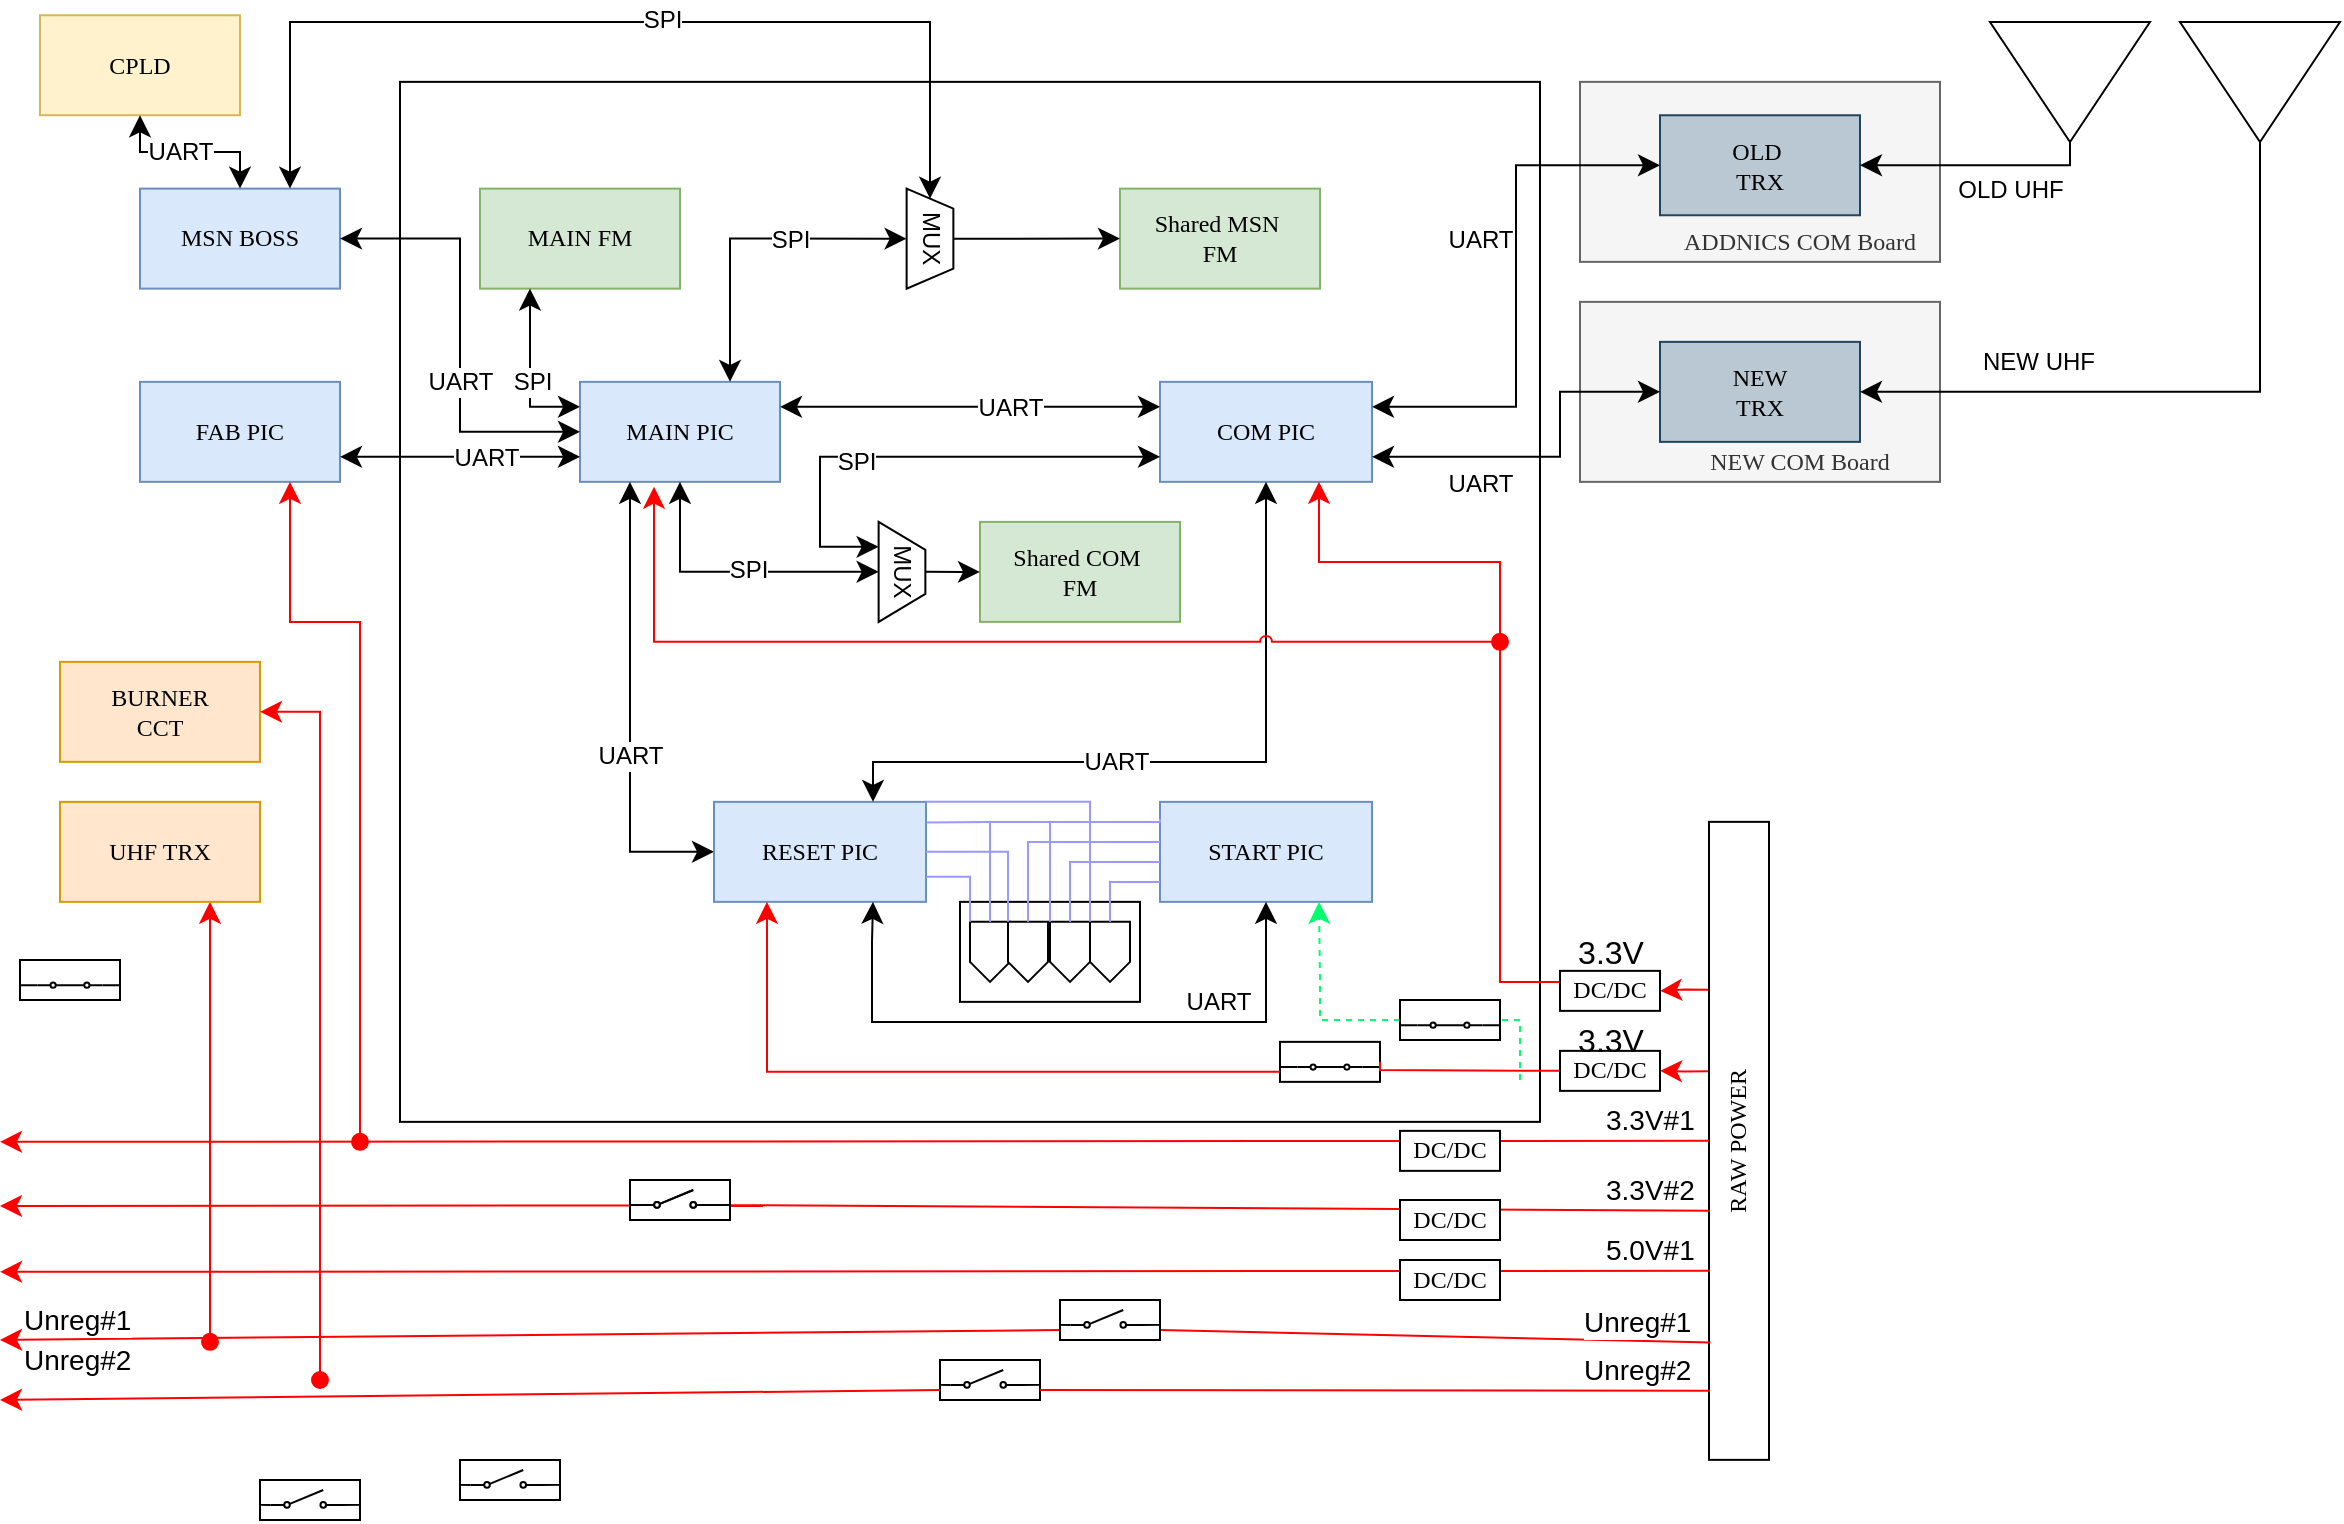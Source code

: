 <mxfile version="24.8.6">
  <diagram name="obc-block-diagram" id="099fd60b-425b-db50-ffb0-6b813814b670">
    <mxGraphModel dx="82" dy="107" grid="1" gridSize="10" guides="1" tooltips="1" connect="1" arrows="1" fold="1" page="1" pageScale="1" pageWidth="1100" pageHeight="850" background="none" math="0" shadow="0">
      <root>
        <mxCell id="0" />
        <mxCell id="1" parent="0" />
        <mxCell id="1dd3ca9b2b35b949-1" value="" style="whiteSpace=wrap;html=1;rounded=0;shadow=0;comic=0;labelBackgroundColor=none;strokeWidth=1;fontFamily=Verdana;fontSize=12;align=center;" parent="1" vertex="1">
          <mxGeometry x="250" y="100.93" width="570" height="520" as="geometry" />
        </mxCell>
        <mxCell id="10ed09ecd0ef054a-3" value="MAIN FM" style="shape=rect;dashed=0;shadow=0;html=1;whiteSpace=wrap;rotation=0;rounded=0;comic=0;labelBackgroundColor=none;strokeWidth=1;fontFamily=Verdana;fontSize=12;align=center;fillColor=#d5e8d4;strokeColor=#82b366;" parent="1" vertex="1">
          <mxGeometry x="290" y="154.31" width="100" height="50" as="geometry" />
        </mxCell>
        <mxCell id="10ed09ecd0ef054a-33" value="MAIN PIC" style="shape=rect;dashed=0;shadow=0;html=1;whiteSpace=wrap;rounded=0;comic=0;labelBackgroundColor=none;strokeWidth=1;fontFamily=Verdana;fontSize=12;align=center;fillColor=#dae8fc;strokeColor=#6c8ebf;" parent="1" vertex="1">
          <mxGeometry x="340" y="250.93" width="100" height="50" as="geometry" />
        </mxCell>
        <mxCell id="10ed09ecd0ef054a-34" value="COM PIC" style="shape=rect;dashed=0;shadow=0;html=1;whiteSpace=wrap;rounded=0;comic=0;labelBackgroundColor=none;strokeWidth=1;fontFamily=Verdana;fontSize=12;align=center;fillColor=#dae8fc;strokeColor=#6c8ebf;" parent="1" vertex="1">
          <mxGeometry x="630" y="250.93" width="106" height="50" as="geometry" />
        </mxCell>
        <mxCell id="k0fRo-i5VPMHgVZJWNBX-4" value="MUX" style="shape=trapezoid;perimeter=trapezoidPerimeter;whiteSpace=wrap;html=1;fixedSize=1;rotation=90;size=14;" vertex="1" parent="1">
          <mxGeometry x="476" y="334.25" width="50" height="23.37" as="geometry" />
        </mxCell>
        <mxCell id="k0fRo-i5VPMHgVZJWNBX-5" value="" style="triangle;whiteSpace=wrap;html=1;rotation=90;" vertex="1" parent="1">
          <mxGeometry x="1055" y="61" width="60" height="80" as="geometry" />
        </mxCell>
        <mxCell id="k0fRo-i5VPMHgVZJWNBX-7" value="" style="triangle;whiteSpace=wrap;html=1;rotation=90;" vertex="1" parent="1">
          <mxGeometry x="1150" y="61" width="60" height="80" as="geometry" />
        </mxCell>
        <mxCell id="k0fRo-i5VPMHgVZJWNBX-25" value="Shared MSN&amp;nbsp;&lt;div&gt;FM&lt;/div&gt;" style="shape=rect;dashed=0;shadow=0;html=1;whiteSpace=wrap;rotation=0;rounded=0;comic=0;labelBackgroundColor=none;strokeWidth=1;fontFamily=Verdana;fontSize=12;align=center;fillColor=#d5e8d4;strokeColor=#82b366;" vertex="1" parent="1">
          <mxGeometry x="610" y="154.31" width="100" height="50" as="geometry" />
        </mxCell>
        <mxCell id="k0fRo-i5VPMHgVZJWNBX-26" value="Shared COM&amp;nbsp;&lt;div&gt;FM&lt;/div&gt;" style="shape=rect;dashed=0;shadow=0;html=1;whiteSpace=wrap;rotation=0;rounded=0;comic=0;labelBackgroundColor=none;strokeWidth=1;fontFamily=Verdana;fontSize=12;align=center;fillColor=#d5e8d4;strokeColor=#82b366;" vertex="1" parent="1">
          <mxGeometry x="540" y="320.94" width="100" height="50" as="geometry" />
        </mxCell>
        <mxCell id="k0fRo-i5VPMHgVZJWNBX-27" value="MUX" style="shape=trapezoid;perimeter=trapezoidPerimeter;whiteSpace=wrap;html=1;fixedSize=1;rotation=90;size=10;" vertex="1" parent="1">
          <mxGeometry x="490" y="167.63" width="50" height="23.37" as="geometry" />
        </mxCell>
        <mxCell id="k0fRo-i5VPMHgVZJWNBX-28" value="FAB PIC" style="shape=rect;dashed=0;shadow=0;html=1;whiteSpace=wrap;rotation=0;rounded=0;comic=0;labelBackgroundColor=none;strokeWidth=1;fontFamily=Verdana;fontSize=12;align=center;fillColor=#dae8fc;strokeColor=#6c8ebf;" vertex="1" parent="1">
          <mxGeometry x="120" y="250.93" width="100" height="50" as="geometry" />
        </mxCell>
        <mxCell id="k0fRo-i5VPMHgVZJWNBX-29" value="" style="endArrow=classic;html=1;rounded=0;fontSize=12;startSize=8;endSize=8;curved=1;exitX=1;exitY=0.25;exitDx=0;exitDy=0;entryX=0;entryY=0.25;entryDx=0;entryDy=0;startArrow=classic;startFill=1;" edge="1" parent="1" source="10ed09ecd0ef054a-33" target="10ed09ecd0ef054a-34">
          <mxGeometry width="50" height="50" relative="1" as="geometry">
            <mxPoint x="430" y="400.93" as="sourcePoint" />
            <mxPoint x="480" y="350.93" as="targetPoint" />
          </mxGeometry>
        </mxCell>
        <mxCell id="k0fRo-i5VPMHgVZJWNBX-38" value="UART" style="edgeLabel;html=1;align=center;verticalAlign=middle;resizable=0;points=[];fontSize=12;" vertex="1" connectable="0" parent="k0fRo-i5VPMHgVZJWNBX-29">
          <mxGeometry x="0.209" relative="1" as="geometry">
            <mxPoint as="offset" />
          </mxGeometry>
        </mxCell>
        <mxCell id="k0fRo-i5VPMHgVZJWNBX-30" value="" style="endArrow=classic;html=1;rounded=0;fontSize=12;startSize=8;endSize=8;exitX=0.5;exitY=1;exitDx=0;exitDy=0;entryX=0.75;entryY=0;entryDx=0;entryDy=0;edgeStyle=orthogonalEdgeStyle;startArrow=classic;startFill=1;" edge="1" parent="1" source="k0fRo-i5VPMHgVZJWNBX-27" target="10ed09ecd0ef054a-33">
          <mxGeometry width="50" height="50" relative="1" as="geometry">
            <mxPoint x="440" y="300.65" as="sourcePoint" />
            <mxPoint x="550" y="300.65" as="targetPoint" />
          </mxGeometry>
        </mxCell>
        <mxCell id="k0fRo-i5VPMHgVZJWNBX-39" value="SPI" style="edgeLabel;html=1;align=center;verticalAlign=middle;resizable=0;points=[];fontSize=12;" vertex="1" connectable="0" parent="k0fRo-i5VPMHgVZJWNBX-30">
          <mxGeometry x="-0.26" relative="1" as="geometry">
            <mxPoint as="offset" />
          </mxGeometry>
        </mxCell>
        <mxCell id="k0fRo-i5VPMHgVZJWNBX-31" value="" style="endArrow=classic;html=1;rounded=0;fontSize=12;startSize=8;endSize=8;curved=1;exitX=0.5;exitY=0;exitDx=0;exitDy=0;entryX=0;entryY=0.5;entryDx=0;entryDy=0;" edge="1" parent="1" source="k0fRo-i5VPMHgVZJWNBX-27" target="k0fRo-i5VPMHgVZJWNBX-25">
          <mxGeometry width="50" height="50" relative="1" as="geometry">
            <mxPoint x="526" y="220.93" as="sourcePoint" />
            <mxPoint x="636" y="220.93" as="targetPoint" />
          </mxGeometry>
        </mxCell>
        <mxCell id="k0fRo-i5VPMHgVZJWNBX-32" value="" style="endArrow=classic;html=1;rounded=0;fontSize=12;startSize=8;endSize=8;exitX=0.5;exitY=1;exitDx=0;exitDy=0;entryX=0.5;entryY=1;entryDx=0;entryDy=0;startArrow=classic;startFill=1;edgeStyle=orthogonalEdgeStyle;" edge="1" parent="1" source="10ed09ecd0ef054a-33" target="k0fRo-i5VPMHgVZJWNBX-4">
          <mxGeometry width="50" height="50" relative="1" as="geometry">
            <mxPoint x="470" y="293.93" as="sourcePoint" />
            <mxPoint x="580" y="293.93" as="targetPoint" />
          </mxGeometry>
        </mxCell>
        <mxCell id="k0fRo-i5VPMHgVZJWNBX-40" value="SPI" style="edgeLabel;html=1;align=center;verticalAlign=middle;resizable=0;points=[];fontSize=12;" vertex="1" connectable="0" parent="k0fRo-i5VPMHgVZJWNBX-32">
          <mxGeometry x="0.097" y="1" relative="1" as="geometry">
            <mxPoint as="offset" />
          </mxGeometry>
        </mxCell>
        <mxCell id="k0fRo-i5VPMHgVZJWNBX-33" value="" style="endArrow=classic;html=1;rounded=0;fontSize=12;startSize=8;endSize=8;curved=1;exitX=0.5;exitY=0;exitDx=0;exitDy=0;entryX=0;entryY=0.5;entryDx=0;entryDy=0;" edge="1" parent="1" source="k0fRo-i5VPMHgVZJWNBX-4" target="k0fRo-i5VPMHgVZJWNBX-26">
          <mxGeometry width="50" height="50" relative="1" as="geometry">
            <mxPoint x="480" y="303.93" as="sourcePoint" />
            <mxPoint x="590" y="303.93" as="targetPoint" />
          </mxGeometry>
        </mxCell>
        <mxCell id="k0fRo-i5VPMHgVZJWNBX-34" value="" style="endArrow=classic;html=1;rounded=0;fontSize=12;startSize=8;endSize=8;exitX=0;exitY=0.75;exitDx=0;exitDy=0;entryX=0.25;entryY=1;entryDx=0;entryDy=0;edgeStyle=elbowEdgeStyle;startArrow=classic;startFill=1;" edge="1" parent="1" source="10ed09ecd0ef054a-34" target="k0fRo-i5VPMHgVZJWNBX-4">
          <mxGeometry width="50" height="50" relative="1" as="geometry">
            <mxPoint x="490" y="313.93" as="sourcePoint" />
            <mxPoint x="600" y="313.93" as="targetPoint" />
            <Array as="points">
              <mxPoint x="460" y="310.93" />
            </Array>
          </mxGeometry>
        </mxCell>
        <mxCell id="k0fRo-i5VPMHgVZJWNBX-41" value="SPI" style="edgeLabel;html=1;align=center;verticalAlign=middle;resizable=0;points=[];fontSize=12;" vertex="1" connectable="0" parent="k0fRo-i5VPMHgVZJWNBX-34">
          <mxGeometry x="0.246" y="2" relative="1" as="geometry">
            <mxPoint as="offset" />
          </mxGeometry>
        </mxCell>
        <mxCell id="k0fRo-i5VPMHgVZJWNBX-44" value="" style="endArrow=classic;html=1;rounded=0;fontSize=12;startSize=8;endSize=8;exitX=0.25;exitY=1;exitDx=0;exitDy=0;entryX=0;entryY=0.25;entryDx=0;entryDy=0;startArrow=classic;startFill=1;edgeStyle=orthogonalEdgeStyle;" edge="1" parent="1" source="10ed09ecd0ef054a-3" target="10ed09ecd0ef054a-33">
          <mxGeometry width="50" height="50" relative="1" as="geometry">
            <mxPoint x="400" y="310.93" as="sourcePoint" />
            <mxPoint x="499" y="355.93" as="targetPoint" />
          </mxGeometry>
        </mxCell>
        <mxCell id="k0fRo-i5VPMHgVZJWNBX-45" value="SPI" style="edgeLabel;html=1;align=center;verticalAlign=middle;resizable=0;points=[];fontSize=12;" vertex="1" connectable="0" parent="k0fRo-i5VPMHgVZJWNBX-44">
          <mxGeometry x="0.097" y="1" relative="1" as="geometry">
            <mxPoint as="offset" />
          </mxGeometry>
        </mxCell>
        <mxCell id="k0fRo-i5VPMHgVZJWNBX-47" value="BURNER&lt;div&gt;CCT&lt;/div&gt;" style="shape=rect;dashed=0;shadow=0;html=1;whiteSpace=wrap;rotation=0;rounded=0;comic=0;labelBackgroundColor=none;strokeWidth=1;fontFamily=Verdana;fontSize=12;align=center;fillColor=#ffe6cc;strokeColor=#d79b00;" vertex="1" parent="1">
          <mxGeometry x="80" y="390.93" width="100" height="50" as="geometry" />
        </mxCell>
        <mxCell id="k0fRo-i5VPMHgVZJWNBX-54" value="&lt;blockquote style=&quot;margin: 0 0 0 40px; border: none; padding: 0px;&quot;&gt;&lt;p style=&quot;line-height: 120%; margin-bottom: 0px; margin-left: 0px; margin-top: 70px;&quot;&gt;ADDNICS COM Board&lt;/p&gt;&lt;/blockquote&gt;" style="shape=rect;dashed=0;shadow=0;html=1;whiteSpace=wrap;rounded=0;comic=0;labelBackgroundColor=none;strokeWidth=1;fontFamily=Verdana;fontSize=12;align=center;fillColor=#f5f5f5;fontColor=#333333;strokeColor=#666666;" vertex="1" parent="1">
          <mxGeometry x="840" y="100.93" width="180" height="90" as="geometry" />
        </mxCell>
        <mxCell id="k0fRo-i5VPMHgVZJWNBX-55" value="OLD&amp;nbsp;&lt;div&gt;TRX&lt;/div&gt;" style="shape=rect;dashed=0;shadow=0;html=1;whiteSpace=wrap;rotation=0;rounded=0;comic=0;labelBackgroundColor=none;strokeWidth=1;fontFamily=Verdana;fontSize=12;align=center;fillColor=#bac8d3;strokeColor=#23445d;" vertex="1" parent="1">
          <mxGeometry x="880" y="117.63" width="100" height="50" as="geometry" />
        </mxCell>
        <mxCell id="k0fRo-i5VPMHgVZJWNBX-57" value="&lt;blockquote style=&quot;margin: 0 0 0 40px; border: none; padding: 0px;&quot;&gt;&lt;p style=&quot;line-height: 120%; margin-bottom: 0px; margin-left: 0px; margin-top: 70px;&quot;&gt;NEW COM Board&lt;/p&gt;&lt;/blockquote&gt;" style="shape=rect;dashed=0;shadow=0;html=1;whiteSpace=wrap;rounded=0;comic=0;labelBackgroundColor=none;strokeWidth=1;fontFamily=Verdana;fontSize=12;align=center;fillColor=#f5f5f5;strokeColor=#666666;fontColor=#333333;" vertex="1" parent="1">
          <mxGeometry x="840" y="210.93" width="180" height="90" as="geometry" />
        </mxCell>
        <mxCell id="k0fRo-i5VPMHgVZJWNBX-56" value="NEW&lt;div&gt;TRX&lt;/div&gt;" style="shape=rect;dashed=0;shadow=0;html=1;whiteSpace=wrap;rotation=0;rounded=0;comic=0;labelBackgroundColor=none;strokeWidth=1;fontFamily=Verdana;fontSize=12;align=center;fillColor=#bac8d3;strokeColor=#23445d;" vertex="1" parent="1">
          <mxGeometry x="880" y="230.93" width="100" height="50" as="geometry" />
        </mxCell>
        <mxCell id="k0fRo-i5VPMHgVZJWNBX-49" value="" style="endArrow=none;html=1;rounded=0;fontSize=12;startSize=8;endSize=8;entryX=1;entryY=0.5;entryDx=0;entryDy=0;startArrow=classic;startFill=1;edgeStyle=orthogonalEdgeStyle;exitX=1;exitY=0.5;exitDx=0;exitDy=0;endFill=0;" edge="1" parent="1" source="k0fRo-i5VPMHgVZJWNBX-55" target="k0fRo-i5VPMHgVZJWNBX-5">
          <mxGeometry width="50" height="50" relative="1" as="geometry">
            <mxPoint x="450" y="273.93" as="sourcePoint" />
            <mxPoint x="640" y="273.93" as="targetPoint" />
          </mxGeometry>
        </mxCell>
        <mxCell id="k0fRo-i5VPMHgVZJWNBX-52" value="OLD UHF" style="edgeLabel;html=1;align=center;verticalAlign=middle;resizable=0;points=[];fontSize=12;" vertex="1" connectable="0" parent="k0fRo-i5VPMHgVZJWNBX-49">
          <mxGeometry x="0.103" relative="1" as="geometry">
            <mxPoint x="10" y="12" as="offset" />
          </mxGeometry>
        </mxCell>
        <mxCell id="k0fRo-i5VPMHgVZJWNBX-51" value="" style="endArrow=none;html=1;rounded=0;fontSize=12;startSize=8;endSize=8;entryX=1;entryY=0.5;entryDx=0;entryDy=0;startArrow=classic;startFill=1;edgeStyle=orthogonalEdgeStyle;exitX=1;exitY=0.5;exitDx=0;exitDy=0;endFill=0;" edge="1" parent="1" source="k0fRo-i5VPMHgVZJWNBX-56" target="k0fRo-i5VPMHgVZJWNBX-7">
          <mxGeometry width="50" height="50" relative="1" as="geometry">
            <mxPoint x="746" y="273.93" as="sourcePoint" />
            <mxPoint x="940" y="197.93" as="targetPoint" />
            <Array as="points">
              <mxPoint x="1180" y="255.93" />
            </Array>
          </mxGeometry>
        </mxCell>
        <mxCell id="k0fRo-i5VPMHgVZJWNBX-53" value="NEW UHF" style="edgeLabel;html=1;align=center;verticalAlign=middle;resizable=0;points=[];fontSize=12;" vertex="1" connectable="0" parent="k0fRo-i5VPMHgVZJWNBX-51">
          <mxGeometry x="0.22" y="-2" relative="1" as="geometry">
            <mxPoint x="-109" y="-17" as="offset" />
          </mxGeometry>
        </mxCell>
        <mxCell id="k0fRo-i5VPMHgVZJWNBX-58" value="" style="endArrow=classic;html=1;rounded=0;fontSize=12;startSize=8;endSize=8;exitX=1;exitY=0.25;exitDx=0;exitDy=0;startArrow=classic;startFill=1;entryX=0;entryY=0.5;entryDx=0;entryDy=0;edgeStyle=orthogonalEdgeStyle;" edge="1" parent="1" source="10ed09ecd0ef054a-34" target="k0fRo-i5VPMHgVZJWNBX-55">
          <mxGeometry width="50" height="50" relative="1" as="geometry">
            <mxPoint x="672" y="310.93" as="sourcePoint" />
            <mxPoint x="672" y="469.93" as="targetPoint" />
          </mxGeometry>
        </mxCell>
        <mxCell id="k0fRo-i5VPMHgVZJWNBX-59" value="UART" style="edgeLabel;html=1;align=center;verticalAlign=middle;resizable=0;points=[];fontSize=12;" vertex="1" connectable="0" parent="k0fRo-i5VPMHgVZJWNBX-58">
          <mxGeometry x="0.209" relative="1" as="geometry">
            <mxPoint x="-18" y="4" as="offset" />
          </mxGeometry>
        </mxCell>
        <mxCell id="k0fRo-i5VPMHgVZJWNBX-60" value="" style="endArrow=classic;html=1;rounded=0;fontSize=12;startSize=8;endSize=8;exitX=1;exitY=0.75;exitDx=0;exitDy=0;startArrow=classic;startFill=1;entryX=0;entryY=0.5;entryDx=0;entryDy=0;edgeStyle=orthogonalEdgeStyle;" edge="1" parent="1" source="10ed09ecd0ef054a-34" target="k0fRo-i5VPMHgVZJWNBX-56">
          <mxGeometry width="50" height="50" relative="1" as="geometry">
            <mxPoint x="746" y="273.93" as="sourcePoint" />
            <mxPoint x="890" y="152.93" as="targetPoint" />
            <Array as="points">
              <mxPoint x="830" y="288.93" />
              <mxPoint x="830" y="255.93" />
            </Array>
          </mxGeometry>
        </mxCell>
        <mxCell id="k0fRo-i5VPMHgVZJWNBX-61" value="UART" style="edgeLabel;html=1;align=center;verticalAlign=middle;resizable=0;points=[];fontSize=12;" vertex="1" connectable="0" parent="k0fRo-i5VPMHgVZJWNBX-60">
          <mxGeometry x="0.209" relative="1" as="geometry">
            <mxPoint x="-40" y="26" as="offset" />
          </mxGeometry>
        </mxCell>
        <mxCell id="k0fRo-i5VPMHgVZJWNBX-82" value="" style="endArrow=classic;html=1;rounded=0;fontSize=12;startSize=8;endSize=8;entryX=0;entryY=0.5;entryDx=0;entryDy=0;startArrow=classic;startFill=1;exitX=0.25;exitY=1;exitDx=0;exitDy=0;edgeStyle=orthogonalEdgeStyle;" edge="1" parent="1" source="10ed09ecd0ef054a-33" target="10ed09ecd0ef054a-31">
          <mxGeometry width="50" height="50" relative="1" as="geometry">
            <mxPoint x="470" y="300.933" as="sourcePoint" />
            <mxPoint x="290" y="451.79" as="targetPoint" />
          </mxGeometry>
        </mxCell>
        <mxCell id="k0fRo-i5VPMHgVZJWNBX-83" value="UART" style="edgeLabel;html=1;align=center;verticalAlign=middle;resizable=0;points=[];fontSize=12;" vertex="1" connectable="0" parent="k0fRo-i5VPMHgVZJWNBX-82">
          <mxGeometry x="0.209" relative="1" as="geometry">
            <mxPoint as="offset" />
          </mxGeometry>
        </mxCell>
        <mxCell id="k0fRo-i5VPMHgVZJWNBX-85" value="" style="group" vertex="1" connectable="0" parent="1">
          <mxGeometry x="407" y="460.93" width="333" height="140" as="geometry" />
        </mxCell>
        <mxCell id="10ed09ecd0ef054a-31" value="RESET PIC" style="shape=rect;dashed=0;shadow=0;html=1;whiteSpace=wrap;rounded=0;comic=0;labelBackgroundColor=none;strokeWidth=1;fontFamily=Verdana;fontSize=12;align=center;fillColor=#dae8fc;strokeColor=#6c8ebf;" parent="k0fRo-i5VPMHgVZJWNBX-85" vertex="1">
          <mxGeometry width="106" height="50" as="geometry" />
        </mxCell>
        <mxCell id="10ed09ecd0ef054a-57" value="START PIC" style="shape=rect;dashed=0;shadow=0;html=1;whiteSpace=wrap;rounded=0;comic=0;labelBackgroundColor=none;strokeWidth=1;fontFamily=Verdana;fontSize=12;align=center;fillColor=#dae8fc;strokeColor=#6c8ebf;" parent="k0fRo-i5VPMHgVZJWNBX-85" vertex="1">
          <mxGeometry x="223" width="106" height="50" as="geometry" />
        </mxCell>
        <mxCell id="k0fRo-i5VPMHgVZJWNBX-42" value="" style="endArrow=classic;html=1;rounded=0;fontSize=12;startSize=8;endSize=8;exitX=0.5;exitY=1;exitDx=0;exitDy=0;startArrow=classic;startFill=1;entryX=0.75;entryY=1;entryDx=0;entryDy=0;edgeStyle=orthogonalEdgeStyle;" edge="1" parent="k0fRo-i5VPMHgVZJWNBX-85" source="10ed09ecd0ef054a-57" target="10ed09ecd0ef054a-31">
          <mxGeometry width="50" height="50" relative="1" as="geometry">
            <mxPoint x="113" y="-187" as="sourcePoint" />
            <mxPoint x="303" y="-187" as="targetPoint" />
            <Array as="points">
              <mxPoint x="276" y="110" />
              <mxPoint x="79" y="110" />
              <mxPoint x="79" y="70" />
            </Array>
          </mxGeometry>
        </mxCell>
        <mxCell id="k0fRo-i5VPMHgVZJWNBX-43" value="UART" style="edgeLabel;html=1;align=center;verticalAlign=middle;resizable=0;points=[];fontSize=12;" vertex="1" connectable="0" parent="k0fRo-i5VPMHgVZJWNBX-42">
          <mxGeometry x="0.209" relative="1" as="geometry">
            <mxPoint x="108" y="-10" as="offset" />
          </mxGeometry>
        </mxCell>
        <mxCell id="k0fRo-i5VPMHgVZJWNBX-73" value="" style="group" vertex="1" connectable="0" parent="k0fRo-i5VPMHgVZJWNBX-85">
          <mxGeometry x="123" y="50" width="90" height="50" as="geometry" />
        </mxCell>
        <mxCell id="k0fRo-i5VPMHgVZJWNBX-62" value="" style="shape=rect;dashed=0;shadow=0;html=1;whiteSpace=wrap;rounded=0;comic=0;labelBackgroundColor=none;strokeWidth=1;fontFamily=Verdana;fontSize=12;align=center;" vertex="1" parent="k0fRo-i5VPMHgVZJWNBX-73">
          <mxGeometry width="90" height="50" as="geometry" />
        </mxCell>
        <mxCell id="k0fRo-i5VPMHgVZJWNBX-72" value="" style="group" vertex="1" connectable="0" parent="k0fRo-i5VPMHgVZJWNBX-73">
          <mxGeometry x="5" y="10" width="80" height="30" as="geometry" />
        </mxCell>
        <mxCell id="k0fRo-i5VPMHgVZJWNBX-67" value="" style="html=1;shadow=0;dashed=0;align=center;verticalAlign=middle;shape=mxgraph.arrows2.arrow;dy=0;dx=10;notch=0;rotation=90;" vertex="1" parent="k0fRo-i5VPMHgVZJWNBX-72">
          <mxGeometry x="-5" y="5" width="30" height="20" as="geometry" />
        </mxCell>
        <mxCell id="k0fRo-i5VPMHgVZJWNBX-68" value="" style="html=1;shadow=0;dashed=0;align=center;verticalAlign=middle;shape=mxgraph.arrows2.arrow;dy=0;dx=10;notch=0;rotation=90;" vertex="1" parent="k0fRo-i5VPMHgVZJWNBX-72">
          <mxGeometry x="14" y="5" width="30" height="20" as="geometry" />
        </mxCell>
        <mxCell id="k0fRo-i5VPMHgVZJWNBX-69" value="" style="html=1;shadow=0;dashed=0;align=center;verticalAlign=middle;shape=mxgraph.arrows2.arrow;dy=0;dx=10;notch=0;rotation=90;" vertex="1" parent="k0fRo-i5VPMHgVZJWNBX-72">
          <mxGeometry x="35" y="5" width="30" height="20" as="geometry" />
        </mxCell>
        <mxCell id="k0fRo-i5VPMHgVZJWNBX-70" value="" style="html=1;shadow=0;dashed=0;align=center;verticalAlign=middle;shape=mxgraph.arrows2.arrow;dy=0;dx=10;notch=0;rotation=90;" vertex="1" parent="k0fRo-i5VPMHgVZJWNBX-72">
          <mxGeometry x="55" y="5" width="30" height="20" as="geometry" />
        </mxCell>
        <mxCell id="k0fRo-i5VPMHgVZJWNBX-71" value="" style="endArrow=none;html=1;rounded=0;fontSize=12;startSize=8;endSize=8;strokeColor=#9999FF;edgeStyle=orthogonalEdgeStyle;entryX=1.005;entryY=0.206;entryDx=0;entryDy=0;entryPerimeter=0;exitX=0;exitY=0;exitDx=0;exitDy=20;exitPerimeter=0;" edge="1" parent="k0fRo-i5VPMHgVZJWNBX-85" source="k0fRo-i5VPMHgVZJWNBX-69" target="10ed09ecd0ef054a-31">
          <mxGeometry width="50" height="50" relative="1" as="geometry">
            <mxPoint x="173" y="60" as="sourcePoint" />
            <mxPoint x="163" y="-50" as="targetPoint" />
            <Array as="points">
              <mxPoint x="168" y="10" />
              <mxPoint x="138" y="10" />
            </Array>
          </mxGeometry>
        </mxCell>
        <mxCell id="k0fRo-i5VPMHgVZJWNBX-74" value="" style="endArrow=none;html=1;rounded=0;fontSize=12;startSize=8;endSize=8;strokeColor=#9999FF;exitX=0;exitY=0;exitDx=0;exitDy=20;exitPerimeter=0;edgeStyle=orthogonalEdgeStyle;entryX=1;entryY=0.5;entryDx=0;entryDy=0;" edge="1" parent="k0fRo-i5VPMHgVZJWNBX-85" source="k0fRo-i5VPMHgVZJWNBX-68" target="10ed09ecd0ef054a-31">
          <mxGeometry width="50" height="50" relative="1" as="geometry">
            <mxPoint x="148" y="70" as="sourcePoint" />
            <mxPoint x="117" y="20" as="targetPoint" />
            <Array as="points">
              <mxPoint x="147" y="25" />
            </Array>
          </mxGeometry>
        </mxCell>
        <mxCell id="k0fRo-i5VPMHgVZJWNBX-75" value="" style="endArrow=none;html=1;rounded=0;fontSize=12;startSize=8;endSize=8;strokeColor=#9999FF;exitX=0;exitY=0;exitDx=0;exitDy=20;exitPerimeter=0;edgeStyle=orthogonalEdgeStyle;entryX=1;entryY=0;entryDx=0;entryDy=0;" edge="1" parent="k0fRo-i5VPMHgVZJWNBX-85" source="k0fRo-i5VPMHgVZJWNBX-70" target="10ed09ecd0ef054a-31">
          <mxGeometry width="50" height="50" relative="1" as="geometry">
            <mxPoint x="154" y="50" as="sourcePoint" />
            <mxPoint x="123" as="targetPoint" />
            <Array as="points">
              <mxPoint x="188" />
            </Array>
          </mxGeometry>
        </mxCell>
        <mxCell id="k0fRo-i5VPMHgVZJWNBX-76" value="" style="endArrow=none;html=1;rounded=0;fontSize=12;startSize=8;endSize=8;strokeColor=#9999FF;exitX=0;exitY=0;exitDx=0;exitDy=20;exitPerimeter=0;edgeStyle=orthogonalEdgeStyle;entryX=1;entryY=0.75;entryDx=0;entryDy=0;" edge="1" parent="k0fRo-i5VPMHgVZJWNBX-85" source="k0fRo-i5VPMHgVZJWNBX-67" target="10ed09ecd0ef054a-31">
          <mxGeometry width="50" height="50" relative="1" as="geometry">
            <mxPoint x="158" y="80" as="sourcePoint" />
            <mxPoint x="127" y="30" as="targetPoint" />
            <Array as="points">
              <mxPoint x="128" y="38" />
            </Array>
          </mxGeometry>
        </mxCell>
        <mxCell id="k0fRo-i5VPMHgVZJWNBX-77" value="" style="endArrow=none;html=1;rounded=0;fontSize=12;startSize=8;endSize=8;strokeColor=#9999FF;exitX=0;exitY=0.5;exitDx=0;exitDy=0;exitPerimeter=0;edgeStyle=orthogonalEdgeStyle;entryX=0;entryY=0.17;entryDx=0;entryDy=0;entryPerimeter=0;" edge="1" parent="k0fRo-i5VPMHgVZJWNBX-85" source="k0fRo-i5VPMHgVZJWNBX-67" target="10ed09ecd0ef054a-57">
          <mxGeometry width="50" height="50" relative="1" as="geometry">
            <mxPoint x="193.5" y="10" as="sourcePoint" />
            <mxPoint x="162.5" y="-40" as="targetPoint" />
            <Array as="points">
              <mxPoint x="138" y="10" />
              <mxPoint x="223" y="10" />
            </Array>
          </mxGeometry>
        </mxCell>
        <mxCell id="k0fRo-i5VPMHgVZJWNBX-78" value="" style="endArrow=none;html=1;rounded=0;fontSize=12;startSize=8;endSize=8;strokeColor=#9999FF;exitX=0;exitY=0.5;exitDx=0;exitDy=0;exitPerimeter=0;edgeStyle=orthogonalEdgeStyle;entryX=0;entryY=0.405;entryDx=0;entryDy=0;entryPerimeter=0;" edge="1" parent="k0fRo-i5VPMHgVZJWNBX-85" source="k0fRo-i5VPMHgVZJWNBX-68" target="10ed09ecd0ef054a-57">
          <mxGeometry width="50" height="50" relative="1" as="geometry">
            <mxPoint x="203" as="sourcePoint" />
            <mxPoint x="223" y="10" as="targetPoint" />
            <Array as="points">
              <mxPoint x="157" y="20" />
              <mxPoint x="223" y="20" />
            </Array>
          </mxGeometry>
        </mxCell>
        <mxCell id="k0fRo-i5VPMHgVZJWNBX-79" value="" style="endArrow=none;html=1;rounded=0;fontSize=12;startSize=8;endSize=8;strokeColor=#9999FF;exitX=0;exitY=0.5;exitDx=0;exitDy=0;exitPerimeter=0;edgeStyle=orthogonalEdgeStyle;" edge="1" parent="k0fRo-i5VPMHgVZJWNBX-85" source="k0fRo-i5VPMHgVZJWNBX-70">
          <mxGeometry width="50" height="50" relative="1" as="geometry">
            <mxPoint x="220" y="-20" as="sourcePoint" />
            <mxPoint x="223" y="40" as="targetPoint" />
            <Array as="points">
              <mxPoint x="198" y="40" />
              <mxPoint x="223" y="40" />
            </Array>
          </mxGeometry>
        </mxCell>
        <mxCell id="k0fRo-i5VPMHgVZJWNBX-80" value="" style="endArrow=none;html=1;rounded=0;fontSize=12;startSize=8;endSize=8;strokeColor=#9999FF;exitX=0;exitY=0.5;exitDx=0;exitDy=0;exitPerimeter=0;edgeStyle=orthogonalEdgeStyle;" edge="1" parent="k0fRo-i5VPMHgVZJWNBX-85" source="k0fRo-i5VPMHgVZJWNBX-69">
          <mxGeometry width="50" height="50" relative="1" as="geometry">
            <mxPoint x="213.5" y="-10" as="sourcePoint" />
            <mxPoint x="223" y="30" as="targetPoint" />
            <Array as="points">
              <mxPoint x="178" y="30" />
              <mxPoint x="223" y="30" />
            </Array>
          </mxGeometry>
        </mxCell>
        <mxCell id="k0fRo-i5VPMHgVZJWNBX-162" value="" style="group" vertex="1" connectable="0" parent="k0fRo-i5VPMHgVZJWNBX-85">
          <mxGeometry x="283" y="120.0" width="50" height="20" as="geometry" />
        </mxCell>
        <mxCell id="k0fRo-i5VPMHgVZJWNBX-163" value="" style="shape=rect;dashed=0;shadow=0;html=1;whiteSpace=wrap;rounded=0;comic=0;labelBackgroundColor=none;strokeWidth=1;fontFamily=Verdana;fontSize=12;align=center;fillColor=none;" vertex="1" parent="k0fRo-i5VPMHgVZJWNBX-162">
          <mxGeometry width="50" height="20" as="geometry" />
        </mxCell>
        <mxCell id="k0fRo-i5VPMHgVZJWNBX-164" value="" style="html=1;shape=mxgraph.electrical.electro-mechanical.singleSwitch;aspect=fixed;elSwitchState=on;" vertex="1" parent="k0fRo-i5VPMHgVZJWNBX-162">
          <mxGeometry x="8.75" y="5.67" width="32.5" height="8.66" as="geometry" />
        </mxCell>
        <mxCell id="k0fRo-i5VPMHgVZJWNBX-165" style="edgeStyle=orthogonalEdgeStyle;rounded=0;orthogonalLoop=1;jettySize=auto;html=1;exitX=0;exitY=0.8;exitDx=0;exitDy=0;entryX=0;entryY=0.5;entryDx=0;entryDy=0;endArrow=none;endFill=0;" edge="1" parent="k0fRo-i5VPMHgVZJWNBX-162" source="k0fRo-i5VPMHgVZJWNBX-164" target="k0fRo-i5VPMHgVZJWNBX-163">
          <mxGeometry relative="1" as="geometry" />
        </mxCell>
        <mxCell id="k0fRo-i5VPMHgVZJWNBX-166" style="edgeStyle=orthogonalEdgeStyle;rounded=0;orthogonalLoop=1;jettySize=auto;html=1;exitX=1;exitY=0.8;exitDx=0;exitDy=0;entryX=1;entryY=0.5;entryDx=0;entryDy=0;endArrow=none;endFill=0;" edge="1" parent="k0fRo-i5VPMHgVZJWNBX-162" source="k0fRo-i5VPMHgVZJWNBX-164" target="k0fRo-i5VPMHgVZJWNBX-163">
          <mxGeometry relative="1" as="geometry" />
        </mxCell>
        <mxCell id="k0fRo-i5VPMHgVZJWNBX-167" value="" style="endArrow=classic;html=1;rounded=0;fontSize=12;startSize=8;endSize=8;strokeColor=#FF0000;exitX=0;exitY=0.75;exitDx=0;exitDy=0;edgeStyle=orthogonalEdgeStyle;endFill=1;entryX=0.25;entryY=1;entryDx=0;entryDy=0;" edge="1" parent="k0fRo-i5VPMHgVZJWNBX-85" source="k0fRo-i5VPMHgVZJWNBX-163" target="10ed09ecd0ef054a-31">
          <mxGeometry relative="1" as="geometry">
            <mxPoint x="303" y="139.5" as="sourcePoint" />
            <mxPoint x="243" y="134.5" as="targetPoint" />
            <Array as="points">
              <mxPoint x="27" y="134.07" />
            </Array>
          </mxGeometry>
        </mxCell>
        <mxCell id="k0fRo-i5VPMHgVZJWNBX-86" value="" style="endArrow=classic;html=1;rounded=0;fontSize=12;startSize=8;endSize=8;entryX=0.75;entryY=0;entryDx=0;entryDy=0;startArrow=classic;startFill=1;exitX=0.5;exitY=1;exitDx=0;exitDy=0;edgeStyle=orthogonalEdgeStyle;" edge="1" parent="1" source="10ed09ecd0ef054a-34" target="10ed09ecd0ef054a-31">
          <mxGeometry width="50" height="50" relative="1" as="geometry">
            <mxPoint x="375" y="310.93" as="sourcePoint" />
            <mxPoint x="417" y="495.93" as="targetPoint" />
            <Array as="points">
              <mxPoint x="683" y="440.93" />
              <mxPoint x="487" y="440.93" />
            </Array>
          </mxGeometry>
        </mxCell>
        <mxCell id="k0fRo-i5VPMHgVZJWNBX-87" value="UART" style="edgeLabel;html=1;align=center;verticalAlign=middle;resizable=0;points=[];fontSize=12;" vertex="1" connectable="0" parent="k0fRo-i5VPMHgVZJWNBX-86">
          <mxGeometry x="0.209" relative="1" as="geometry">
            <mxPoint as="offset" />
          </mxGeometry>
        </mxCell>
        <mxCell id="k0fRo-i5VPMHgVZJWNBX-92" value="MSN BOSS" style="shape=rect;dashed=0;shadow=0;html=1;whiteSpace=wrap;rotation=0;rounded=0;comic=0;labelBackgroundColor=none;strokeWidth=1;fontFamily=Verdana;fontSize=12;align=center;fillColor=#dae8fc;strokeColor=#6c8ebf;" vertex="1" parent="1">
          <mxGeometry x="120" y="154.31" width="100" height="50" as="geometry" />
        </mxCell>
        <mxCell id="k0fRo-i5VPMHgVZJWNBX-98" value="" style="endArrow=none;html=1;rounded=0;fontSize=12;startSize=8;endSize=8;strokeColor=#FF0000;exitX=0;exitY=0.5;exitDx=0;exitDy=0;edgeStyle=orthogonalEdgeStyle;endFill=0;entryX=1;entryY=0.5;entryDx=0;entryDy=0;" edge="1" parent="1" source="k0fRo-i5VPMHgVZJWNBX-93" target="k0fRo-i5VPMHgVZJWNBX-163">
          <mxGeometry relative="1" as="geometry">
            <mxPoint x="754" y="540.93" as="sourcePoint" />
            <mxPoint x="770" y="590" as="targetPoint" />
            <Array as="points">
              <mxPoint x="810" y="595" />
              <mxPoint x="740" y="595" />
            </Array>
          </mxGeometry>
        </mxCell>
        <mxCell id="k0fRo-i5VPMHgVZJWNBX-100" value="" style="endArrow=classic;html=1;rounded=0;fontSize=12;startSize=8;endSize=8;strokeColor=#FF0000;edgeStyle=orthogonalEdgeStyle;entryX=0.75;entryY=1;entryDx=0;entryDy=0;exitX=0;exitY=0.5;exitDx=0;exitDy=0;" edge="1" parent="1" source="k0fRo-i5VPMHgVZJWNBX-94" target="10ed09ecd0ef054a-34">
          <mxGeometry relative="1" as="geometry">
            <mxPoint x="850" y="480.93" as="sourcePoint" />
            <mxPoint x="470" y="520.93" as="targetPoint" />
            <Array as="points">
              <mxPoint x="830" y="550.93" />
              <mxPoint x="800" y="550.93" />
              <mxPoint x="800" y="340.93" />
              <mxPoint x="710" y="340.93" />
            </Array>
          </mxGeometry>
        </mxCell>
        <mxCell id="k0fRo-i5VPMHgVZJWNBX-101" value="" style="endArrow=classic;html=1;rounded=0;fontSize=12;startSize=8;endSize=8;strokeColor=#FF0000;edgeStyle=orthogonalEdgeStyle;entryX=0.37;entryY=1.048;entryDx=0;entryDy=0;entryPerimeter=0;startArrow=oval;startFill=1;jumpStyle=arc;" edge="1" parent="1" target="10ed09ecd0ef054a-33">
          <mxGeometry relative="1" as="geometry">
            <mxPoint x="800" y="380.93" as="sourcePoint" />
            <mxPoint x="720" y="310.93" as="targetPoint" />
            <Array as="points">
              <mxPoint x="800" y="380.93" />
              <mxPoint x="377" y="380.93" />
            </Array>
          </mxGeometry>
        </mxCell>
        <mxCell id="k0fRo-i5VPMHgVZJWNBX-104" value="" style="endArrow=classic;html=1;rounded=0;fontSize=12;startSize=8;endSize=8;strokeColor=#FF0000;edgeStyle=orthogonalEdgeStyle;entryX=0.75;entryY=1;entryDx=0;entryDy=0;startArrow=oval;startFill=1;jumpStyle=arc;jumpSize=6;" edge="1" parent="1" target="k0fRo-i5VPMHgVZJWNBX-28">
          <mxGeometry relative="1" as="geometry">
            <mxPoint x="230" y="630.93" as="sourcePoint" />
            <mxPoint x="190" y="425.93" as="targetPoint" />
            <Array as="points">
              <mxPoint x="230" y="630.93" />
              <mxPoint x="230" y="370.93" />
              <mxPoint x="195" y="370.93" />
            </Array>
          </mxGeometry>
        </mxCell>
        <mxCell id="k0fRo-i5VPMHgVZJWNBX-106" value="" style="endArrow=classic;html=1;rounded=0;fontSize=12;startSize=8;endSize=8;curved=1;exitX=1;exitY=0.75;exitDx=0;exitDy=0;entryX=0;entryY=0.75;entryDx=0;entryDy=0;startArrow=classic;startFill=1;" edge="1" parent="1" source="k0fRo-i5VPMHgVZJWNBX-28" target="10ed09ecd0ef054a-33">
          <mxGeometry width="50" height="50" relative="1" as="geometry">
            <mxPoint x="230" y="290.93" as="sourcePoint" />
            <mxPoint x="420" y="290.93" as="targetPoint" />
          </mxGeometry>
        </mxCell>
        <mxCell id="k0fRo-i5VPMHgVZJWNBX-107" value="UART" style="edgeLabel;html=1;align=center;verticalAlign=middle;resizable=0;points=[];fontSize=12;" vertex="1" connectable="0" parent="k0fRo-i5VPMHgVZJWNBX-106">
          <mxGeometry x="0.209" relative="1" as="geometry">
            <mxPoint as="offset" />
          </mxGeometry>
        </mxCell>
        <mxCell id="k0fRo-i5VPMHgVZJWNBX-108" value="" style="endArrow=classic;html=1;rounded=0;fontSize=12;startSize=8;endSize=8;exitX=1;exitY=0.5;exitDx=0;exitDy=0;entryX=0;entryY=0.5;entryDx=0;entryDy=0;startArrow=classic;startFill=1;edgeStyle=orthogonalEdgeStyle;" edge="1" parent="1" source="k0fRo-i5VPMHgVZJWNBX-92" target="10ed09ecd0ef054a-33">
          <mxGeometry width="50" height="50" relative="1" as="geometry">
            <mxPoint x="230" y="298.93" as="sourcePoint" />
            <mxPoint x="350" y="298.93" as="targetPoint" />
          </mxGeometry>
        </mxCell>
        <mxCell id="k0fRo-i5VPMHgVZJWNBX-109" value="UART" style="edgeLabel;html=1;align=center;verticalAlign=middle;resizable=0;points=[];fontSize=12;" vertex="1" connectable="0" parent="k0fRo-i5VPMHgVZJWNBX-108">
          <mxGeometry x="0.209" relative="1" as="geometry">
            <mxPoint as="offset" />
          </mxGeometry>
        </mxCell>
        <mxCell id="k0fRo-i5VPMHgVZJWNBX-110" value="" style="endArrow=classic;html=1;rounded=0;fontSize=12;startSize=8;endSize=8;exitX=0.75;exitY=0;exitDx=0;exitDy=0;entryX=0;entryY=0.5;entryDx=0;entryDy=0;startArrow=classic;startFill=1;edgeStyle=orthogonalEdgeStyle;" edge="1" parent="1" source="k0fRo-i5VPMHgVZJWNBX-92" target="k0fRo-i5VPMHgVZJWNBX-27">
          <mxGeometry width="50" height="50" relative="1" as="geometry">
            <mxPoint x="327.26" y="61" as="sourcePoint" />
            <mxPoint x="352.26" y="121" as="targetPoint" />
            <Array as="points">
              <mxPoint x="195" y="70.93" />
              <mxPoint x="515" y="70.93" />
            </Array>
          </mxGeometry>
        </mxCell>
        <mxCell id="k0fRo-i5VPMHgVZJWNBX-111" value="SPI" style="edgeLabel;html=1;align=center;verticalAlign=middle;resizable=0;points=[];fontSize=12;" vertex="1" connectable="0" parent="k0fRo-i5VPMHgVZJWNBX-110">
          <mxGeometry x="0.097" y="1" relative="1" as="geometry">
            <mxPoint as="offset" />
          </mxGeometry>
        </mxCell>
        <mxCell id="k0fRo-i5VPMHgVZJWNBX-112" value="CPLD" style="shape=rect;dashed=0;shadow=0;html=1;whiteSpace=wrap;rotation=0;rounded=0;comic=0;labelBackgroundColor=none;strokeWidth=1;fontFamily=Verdana;fontSize=12;align=center;fillColor=#fff2cc;strokeColor=#d6b656;" vertex="1" parent="1">
          <mxGeometry x="70" y="67.63" width="100" height="50" as="geometry" />
        </mxCell>
        <mxCell id="k0fRo-i5VPMHgVZJWNBX-113" value="" style="endArrow=classic;html=1;rounded=0;fontSize=12;startSize=8;endSize=8;exitX=0.5;exitY=1;exitDx=0;exitDy=0;entryX=0.5;entryY=0;entryDx=0;entryDy=0;startArrow=classic;startFill=1;edgeStyle=orthogonalEdgeStyle;" edge="1" parent="1" source="k0fRo-i5VPMHgVZJWNBX-112" target="k0fRo-i5VPMHgVZJWNBX-92">
          <mxGeometry width="50" height="50" relative="1" as="geometry">
            <mxPoint x="230" y="188.93" as="sourcePoint" />
            <mxPoint x="350" y="285.93" as="targetPoint" />
          </mxGeometry>
        </mxCell>
        <mxCell id="k0fRo-i5VPMHgVZJWNBX-114" value="UART" style="edgeLabel;html=1;align=center;verticalAlign=middle;resizable=0;points=[];fontSize=12;" vertex="1" connectable="0" parent="k0fRo-i5VPMHgVZJWNBX-113">
          <mxGeometry x="0.209" relative="1" as="geometry">
            <mxPoint x="-14" as="offset" />
          </mxGeometry>
        </mxCell>
        <mxCell id="k0fRo-i5VPMHgVZJWNBX-129" value="" style="group" vertex="1" connectable="0" parent="1">
          <mxGeometry x="365" y="650" width="50" height="20" as="geometry" />
        </mxCell>
        <mxCell id="k0fRo-i5VPMHgVZJWNBX-130" value="" style="shape=rect;dashed=0;shadow=0;html=1;whiteSpace=wrap;rounded=0;comic=0;labelBackgroundColor=none;strokeWidth=1;fontFamily=Verdana;fontSize=12;align=center;fillColor=none;" vertex="1" parent="k0fRo-i5VPMHgVZJWNBX-129">
          <mxGeometry width="50" height="20" as="geometry" />
        </mxCell>
        <mxCell id="k0fRo-i5VPMHgVZJWNBX-131" style="edgeStyle=orthogonalEdgeStyle;rounded=0;orthogonalLoop=1;jettySize=auto;html=1;exitX=0;exitY=0.8;exitDx=0;exitDy=0;entryX=0;entryY=0.5;entryDx=0;entryDy=0;endArrow=none;endFill=0;" edge="1" parent="k0fRo-i5VPMHgVZJWNBX-129" source="k0fRo-i5VPMHgVZJWNBX-133" target="k0fRo-i5VPMHgVZJWNBX-130">
          <mxGeometry relative="1" as="geometry" />
        </mxCell>
        <mxCell id="k0fRo-i5VPMHgVZJWNBX-132" style="edgeStyle=orthogonalEdgeStyle;rounded=0;orthogonalLoop=1;jettySize=auto;html=1;exitX=1;exitY=0.8;exitDx=0;exitDy=0;entryX=1;entryY=0.5;entryDx=0;entryDy=0;endArrow=none;endFill=0;" edge="1" parent="k0fRo-i5VPMHgVZJWNBX-129" source="k0fRo-i5VPMHgVZJWNBX-133" target="k0fRo-i5VPMHgVZJWNBX-130">
          <mxGeometry relative="1" as="geometry" />
        </mxCell>
        <mxCell id="k0fRo-i5VPMHgVZJWNBX-133" value="" style="html=1;shape=mxgraph.electrical.electro-mechanical.singleSwitch;aspect=fixed;elSwitchState=off;" vertex="1" parent="k0fRo-i5VPMHgVZJWNBX-129">
          <mxGeometry x="5.13" y="5" width="34.87" height="9.3" as="geometry" />
        </mxCell>
        <mxCell id="k0fRo-i5VPMHgVZJWNBX-134" value="" style="group" vertex="1" connectable="0" parent="1">
          <mxGeometry x="60" y="540" width="65" height="20" as="geometry" />
        </mxCell>
        <mxCell id="k0fRo-i5VPMHgVZJWNBX-161" value="" style="group" vertex="1" connectable="0" parent="k0fRo-i5VPMHgVZJWNBX-134">
          <mxGeometry width="50" height="20" as="geometry" />
        </mxCell>
        <mxCell id="k0fRo-i5VPMHgVZJWNBX-135" value="" style="shape=rect;dashed=0;shadow=0;html=1;whiteSpace=wrap;rounded=0;comic=0;labelBackgroundColor=none;strokeWidth=1;fontFamily=Verdana;fontSize=12;align=center;fillColor=none;" vertex="1" parent="k0fRo-i5VPMHgVZJWNBX-161">
          <mxGeometry width="50" height="20" as="geometry" />
        </mxCell>
        <mxCell id="k0fRo-i5VPMHgVZJWNBX-116" value="" style="html=1;shape=mxgraph.electrical.electro-mechanical.singleSwitch;aspect=fixed;elSwitchState=on;" vertex="1" parent="k0fRo-i5VPMHgVZJWNBX-161">
          <mxGeometry x="8.75" y="5.67" width="32.5" height="8.66" as="geometry" />
        </mxCell>
        <mxCell id="k0fRo-i5VPMHgVZJWNBX-159" style="edgeStyle=orthogonalEdgeStyle;rounded=0;orthogonalLoop=1;jettySize=auto;html=1;exitX=0;exitY=0.8;exitDx=0;exitDy=0;entryX=0;entryY=0.5;entryDx=0;entryDy=0;endArrow=none;endFill=0;" edge="1" parent="k0fRo-i5VPMHgVZJWNBX-161" source="k0fRo-i5VPMHgVZJWNBX-116" target="k0fRo-i5VPMHgVZJWNBX-135">
          <mxGeometry relative="1" as="geometry" />
        </mxCell>
        <mxCell id="k0fRo-i5VPMHgVZJWNBX-160" style="edgeStyle=orthogonalEdgeStyle;rounded=0;orthogonalLoop=1;jettySize=auto;html=1;exitX=1;exitY=0.8;exitDx=0;exitDy=0;entryX=1;entryY=0.5;entryDx=0;entryDy=0;endArrow=none;endFill=0;" edge="1" parent="k0fRo-i5VPMHgVZJWNBX-161" source="k0fRo-i5VPMHgVZJWNBX-116" target="k0fRo-i5VPMHgVZJWNBX-135">
          <mxGeometry relative="1" as="geometry" />
        </mxCell>
        <mxCell id="k0fRo-i5VPMHgVZJWNBX-144" value="" style="group" vertex="1" connectable="0" parent="1">
          <mxGeometry x="520" y="740" width="50" height="20" as="geometry" />
        </mxCell>
        <mxCell id="k0fRo-i5VPMHgVZJWNBX-145" value="" style="shape=rect;dashed=0;shadow=0;html=1;whiteSpace=wrap;rounded=0;comic=0;labelBackgroundColor=none;strokeWidth=1;fontFamily=Verdana;fontSize=12;align=center;fillColor=none;" vertex="1" parent="k0fRo-i5VPMHgVZJWNBX-144">
          <mxGeometry width="50" height="20" as="geometry" />
        </mxCell>
        <mxCell id="k0fRo-i5VPMHgVZJWNBX-146" style="edgeStyle=orthogonalEdgeStyle;rounded=0;orthogonalLoop=1;jettySize=auto;html=1;exitX=0;exitY=0.8;exitDx=0;exitDy=0;entryX=0;entryY=0.5;entryDx=0;entryDy=0;endArrow=none;endFill=0;" edge="1" parent="k0fRo-i5VPMHgVZJWNBX-144" source="k0fRo-i5VPMHgVZJWNBX-148" target="k0fRo-i5VPMHgVZJWNBX-145">
          <mxGeometry relative="1" as="geometry" />
        </mxCell>
        <mxCell id="k0fRo-i5VPMHgVZJWNBX-147" style="edgeStyle=orthogonalEdgeStyle;rounded=0;orthogonalLoop=1;jettySize=auto;html=1;exitX=1;exitY=0.8;exitDx=0;exitDy=0;endArrow=none;endFill=0;" edge="1" parent="k0fRo-i5VPMHgVZJWNBX-144" source="k0fRo-i5VPMHgVZJWNBX-148">
          <mxGeometry relative="1" as="geometry">
            <mxPoint x="50" y="10" as="targetPoint" />
          </mxGeometry>
        </mxCell>
        <mxCell id="k0fRo-i5VPMHgVZJWNBX-148" value="" style="html=1;shape=mxgraph.electrical.electro-mechanical.singleSwitch;aspect=fixed;elSwitchState=off;" vertex="1" parent="k0fRo-i5VPMHgVZJWNBX-144">
          <mxGeometry x="5.13" y="5" width="34.87" height="9.3" as="geometry" />
        </mxCell>
        <mxCell id="k0fRo-i5VPMHgVZJWNBX-149" value="" style="group" vertex="1" connectable="0" parent="1">
          <mxGeometry x="280" y="790" width="50" height="20" as="geometry" />
        </mxCell>
        <mxCell id="k0fRo-i5VPMHgVZJWNBX-150" value="" style="shape=rect;dashed=0;shadow=0;html=1;whiteSpace=wrap;rounded=0;comic=0;labelBackgroundColor=none;strokeWidth=1;fontFamily=Verdana;fontSize=12;align=center;fillColor=none;" vertex="1" parent="k0fRo-i5VPMHgVZJWNBX-149">
          <mxGeometry width="50" height="20" as="geometry" />
        </mxCell>
        <mxCell id="k0fRo-i5VPMHgVZJWNBX-151" style="edgeStyle=orthogonalEdgeStyle;rounded=0;orthogonalLoop=1;jettySize=auto;html=1;exitX=0;exitY=0.8;exitDx=0;exitDy=0;entryX=0;entryY=0.5;entryDx=0;entryDy=0;endArrow=none;endFill=0;" edge="1" parent="k0fRo-i5VPMHgVZJWNBX-149" source="k0fRo-i5VPMHgVZJWNBX-153" target="k0fRo-i5VPMHgVZJWNBX-150">
          <mxGeometry relative="1" as="geometry" />
        </mxCell>
        <mxCell id="k0fRo-i5VPMHgVZJWNBX-152" style="edgeStyle=orthogonalEdgeStyle;rounded=0;orthogonalLoop=1;jettySize=auto;html=1;exitX=1;exitY=0.8;exitDx=0;exitDy=0;entryX=1;entryY=0.5;entryDx=0;entryDy=0;endArrow=none;endFill=0;" edge="1" parent="k0fRo-i5VPMHgVZJWNBX-149" source="k0fRo-i5VPMHgVZJWNBX-153" target="k0fRo-i5VPMHgVZJWNBX-150">
          <mxGeometry relative="1" as="geometry" />
        </mxCell>
        <mxCell id="k0fRo-i5VPMHgVZJWNBX-153" value="" style="html=1;shape=mxgraph.electrical.electro-mechanical.singleSwitch;aspect=fixed;elSwitchState=off;" vertex="1" parent="k0fRo-i5VPMHgVZJWNBX-149">
          <mxGeometry x="5.13" y="5" width="34.87" height="9.3" as="geometry" />
        </mxCell>
        <mxCell id="k0fRo-i5VPMHgVZJWNBX-154" value="" style="group" vertex="1" connectable="0" parent="1">
          <mxGeometry x="180" y="800" width="50" height="20" as="geometry" />
        </mxCell>
        <mxCell id="k0fRo-i5VPMHgVZJWNBX-155" value="" style="shape=rect;dashed=0;shadow=0;html=1;whiteSpace=wrap;rounded=0;comic=0;labelBackgroundColor=none;strokeWidth=1;fontFamily=Verdana;fontSize=12;align=center;fillColor=none;" vertex="1" parent="k0fRo-i5VPMHgVZJWNBX-154">
          <mxGeometry width="50" height="20" as="geometry" />
        </mxCell>
        <mxCell id="k0fRo-i5VPMHgVZJWNBX-156" style="edgeStyle=orthogonalEdgeStyle;rounded=0;orthogonalLoop=1;jettySize=auto;html=1;exitX=0;exitY=0.8;exitDx=0;exitDy=0;entryX=0;entryY=0.5;entryDx=0;entryDy=0;endArrow=none;endFill=0;" edge="1" parent="k0fRo-i5VPMHgVZJWNBX-154" source="k0fRo-i5VPMHgVZJWNBX-158" target="k0fRo-i5VPMHgVZJWNBX-155">
          <mxGeometry relative="1" as="geometry" />
        </mxCell>
        <mxCell id="k0fRo-i5VPMHgVZJWNBX-157" style="edgeStyle=orthogonalEdgeStyle;rounded=0;orthogonalLoop=1;jettySize=auto;html=1;exitX=1;exitY=0.8;exitDx=0;exitDy=0;entryX=1;entryY=0.5;entryDx=0;entryDy=0;endArrow=none;endFill=0;" edge="1" parent="k0fRo-i5VPMHgVZJWNBX-154" source="k0fRo-i5VPMHgVZJWNBX-158" target="k0fRo-i5VPMHgVZJWNBX-155">
          <mxGeometry relative="1" as="geometry" />
        </mxCell>
        <mxCell id="k0fRo-i5VPMHgVZJWNBX-158" value="" style="html=1;shape=mxgraph.electrical.electro-mechanical.singleSwitch;aspect=fixed;elSwitchState=off;" vertex="1" parent="k0fRo-i5VPMHgVZJWNBX-154">
          <mxGeometry x="5.13" y="5" width="34.87" height="9.3" as="geometry" />
        </mxCell>
        <mxCell id="k0fRo-i5VPMHgVZJWNBX-168" value="" style="endArrow=classic;html=1;rounded=0;fontSize=12;startSize=8;endSize=8;strokeColor=#00ff6e;edgeStyle=orthogonalEdgeStyle;endFill=1;entryX=0.75;entryY=1;entryDx=0;entryDy=0;dashed=1;exitX=0;exitY=0.5;exitDx=0;exitDy=0;" edge="1" parent="1" source="k0fRo-i5VPMHgVZJWNBX-196" target="10ed09ecd0ef054a-57">
          <mxGeometry relative="1" as="geometry">
            <mxPoint x="790" y="600" as="sourcePoint" />
            <mxPoint x="444" y="521" as="targetPoint" />
            <Array as="points">
              <mxPoint x="710" y="570" />
              <mxPoint x="710" y="550" />
              <mxPoint x="709" y="550" />
            </Array>
          </mxGeometry>
        </mxCell>
        <mxCell id="k0fRo-i5VPMHgVZJWNBX-195" value="" style="group" vertex="1" connectable="0" parent="1">
          <mxGeometry x="750" y="560" width="50" height="20" as="geometry" />
        </mxCell>
        <mxCell id="k0fRo-i5VPMHgVZJWNBX-196" value="" style="shape=rect;dashed=0;shadow=0;html=1;whiteSpace=wrap;rounded=0;comic=0;labelBackgroundColor=none;strokeWidth=1;fontFamily=Verdana;fontSize=12;align=center;fillColor=none;" vertex="1" parent="k0fRo-i5VPMHgVZJWNBX-195">
          <mxGeometry width="50" height="20" as="geometry" />
        </mxCell>
        <mxCell id="k0fRo-i5VPMHgVZJWNBX-197" value="" style="html=1;shape=mxgraph.electrical.electro-mechanical.singleSwitch;aspect=fixed;elSwitchState=on;" vertex="1" parent="k0fRo-i5VPMHgVZJWNBX-195">
          <mxGeometry x="8.75" y="5.67" width="32.5" height="8.66" as="geometry" />
        </mxCell>
        <mxCell id="k0fRo-i5VPMHgVZJWNBX-198" style="edgeStyle=orthogonalEdgeStyle;rounded=0;orthogonalLoop=1;jettySize=auto;html=1;exitX=0;exitY=0.8;exitDx=0;exitDy=0;entryX=0;entryY=0.5;entryDx=0;entryDy=0;endArrow=none;endFill=0;" edge="1" parent="k0fRo-i5VPMHgVZJWNBX-195" source="k0fRo-i5VPMHgVZJWNBX-197" target="k0fRo-i5VPMHgVZJWNBX-196">
          <mxGeometry relative="1" as="geometry" />
        </mxCell>
        <mxCell id="k0fRo-i5VPMHgVZJWNBX-199" style="edgeStyle=orthogonalEdgeStyle;rounded=0;orthogonalLoop=1;jettySize=auto;html=1;exitX=1;exitY=0.8;exitDx=0;exitDy=0;entryX=1;entryY=0.5;entryDx=0;entryDy=0;endArrow=none;endFill=0;" edge="1" parent="k0fRo-i5VPMHgVZJWNBX-195" source="k0fRo-i5VPMHgVZJWNBX-197" target="k0fRo-i5VPMHgVZJWNBX-196">
          <mxGeometry relative="1" as="geometry" />
        </mxCell>
        <mxCell id="k0fRo-i5VPMHgVZJWNBX-200" value="" style="endArrow=none;html=1;rounded=0;fontSize=12;startSize=8;endSize=8;strokeColor=#00ff6e;edgeStyle=orthogonalEdgeStyle;endFill=0;entryX=1;entryY=0.5;entryDx=0;entryDy=0;dashed=1;" edge="1" parent="1" target="k0fRo-i5VPMHgVZJWNBX-196">
          <mxGeometry relative="1" as="geometry">
            <mxPoint x="810" y="600" as="sourcePoint" />
            <mxPoint x="810.99" y="561.92" as="targetPoint" />
            <Array as="points">
              <mxPoint x="810" y="570" />
            </Array>
          </mxGeometry>
        </mxCell>
        <mxCell id="k0fRo-i5VPMHgVZJWNBX-207" value="" style="endArrow=classic;html=1;rounded=0;fontSize=12;startSize=8;endSize=8;curved=1;strokeColor=#FF0000;exitX=0;exitY=0.75;exitDx=0;exitDy=0;" edge="1" parent="1" source="k0fRo-i5VPMHgVZJWNBX-140">
          <mxGeometry relative="1" as="geometry">
            <mxPoint x="380" y="730" as="sourcePoint" />
            <mxPoint x="50" y="730" as="targetPoint" />
          </mxGeometry>
        </mxCell>
        <mxCell id="k0fRo-i5VPMHgVZJWNBX-208" value="&lt;font style=&quot;font-size: 14px;&quot;&gt;Unreg#1&lt;/font&gt;" style="edgeLabel;resizable=0;html=1;fontSize=12;;align=left;verticalAlign=bottom;" connectable="0" vertex="1" parent="k0fRo-i5VPMHgVZJWNBX-207">
          <mxGeometry x="-1" relative="1" as="geometry">
            <mxPoint x="-520" y="5" as="offset" />
          </mxGeometry>
        </mxCell>
        <mxCell id="k0fRo-i5VPMHgVZJWNBX-204" value="" style="endArrow=classic;html=1;rounded=0;fontSize=12;startSize=8;endSize=8;curved=1;strokeColor=#FF0000;exitX=0;exitY=0.75;exitDx=0;exitDy=0;" edge="1" parent="1" source="k0fRo-i5VPMHgVZJWNBX-145">
          <mxGeometry relative="1" as="geometry">
            <mxPoint x="520.0" y="765.11" as="sourcePoint" />
            <mxPoint x="50" y="760" as="targetPoint" />
          </mxGeometry>
        </mxCell>
        <mxCell id="k0fRo-i5VPMHgVZJWNBX-205" value="&lt;font style=&quot;font-size: 14px;&quot;&gt;Unreg#2&lt;/font&gt;" style="edgeLabel;resizable=0;html=1;fontSize=12;;align=left;verticalAlign=bottom;" connectable="0" vertex="1" parent="k0fRo-i5VPMHgVZJWNBX-204">
          <mxGeometry x="-1" relative="1" as="geometry">
            <mxPoint x="-460" y="-5" as="offset" />
          </mxGeometry>
        </mxCell>
        <mxCell id="10ed09ecd0ef054a-32" value="RAW POWER" style="shape=rect;dashed=0;shadow=0;html=1;whiteSpace=wrap;rounded=0;comic=0;labelBackgroundColor=none;strokeWidth=1;fontFamily=Verdana;fontSize=12;align=center;rotation=-90;" parent="1" vertex="1">
          <mxGeometry x="760" y="615.43" width="319" height="30" as="geometry" />
        </mxCell>
        <mxCell id="k0fRo-i5VPMHgVZJWNBX-13" value="" style="endArrow=classic;html=1;rounded=0;fontSize=12;startSize=8;endSize=8;curved=1;strokeColor=#FF0000;exitX=0.5;exitY=0;exitDx=0;exitDy=0;" edge="1" parent="1" source="10ed09ecd0ef054a-32">
          <mxGeometry relative="1" as="geometry">
            <mxPoint x="420" y="695.43" as="sourcePoint" />
            <mxPoint x="50" y="630.93" as="targetPoint" />
          </mxGeometry>
        </mxCell>
        <mxCell id="k0fRo-i5VPMHgVZJWNBX-15" value="&lt;font style=&quot;font-size: 14px;&quot;&gt;3.3V#1&lt;/font&gt;" style="edgeLabel;resizable=0;html=1;fontSize=12;;align=left;verticalAlign=bottom;" connectable="0" vertex="1" parent="k0fRo-i5VPMHgVZJWNBX-13">
          <mxGeometry x="-1" relative="1" as="geometry">
            <mxPoint x="-54" as="offset" />
          </mxGeometry>
        </mxCell>
        <mxCell id="k0fRo-i5VPMHgVZJWNBX-17" value="" style="endArrow=none;html=1;rounded=0;fontSize=12;startSize=8;endSize=8;curved=1;strokeColor=#FF0000;exitX=0.5;exitY=0;exitDx=0;exitDy=0;entryX=1;entryY=0.75;entryDx=0;entryDy=0;endFill=0;" edge="1" parent="1" target="k0fRo-i5VPMHgVZJWNBX-145">
          <mxGeometry relative="1" as="geometry">
            <mxPoint x="905" y="755.43" as="sourcePoint" />
            <mxPoint x="460" y="750" as="targetPoint" />
          </mxGeometry>
        </mxCell>
        <mxCell id="k0fRo-i5VPMHgVZJWNBX-18" value="&lt;font style=&quot;font-size: 14px;&quot;&gt;Unreg#2&lt;/font&gt;" style="edgeLabel;resizable=0;html=1;fontSize=12;;align=left;verticalAlign=bottom;" connectable="0" vertex="1" parent="k0fRo-i5VPMHgVZJWNBX-17">
          <mxGeometry x="-1" relative="1" as="geometry">
            <mxPoint x="-65" as="offset" />
          </mxGeometry>
        </mxCell>
        <mxCell id="k0fRo-i5VPMHgVZJWNBX-19" value="" style="endArrow=none;html=1;rounded=0;fontSize=12;startSize=8;endSize=8;curved=1;strokeColor=#FF0000;exitX=0.5;exitY=0;exitDx=0;exitDy=0;entryX=1.001;entryY=0.629;entryDx=0;entryDy=0;entryPerimeter=0;endFill=0;" edge="1" parent="1" target="k0fRo-i5VPMHgVZJWNBX-117">
          <mxGeometry relative="1" as="geometry">
            <mxPoint x="905" y="665.43" as="sourcePoint" />
            <mxPoint x="190" y="650" as="targetPoint" />
          </mxGeometry>
        </mxCell>
        <mxCell id="k0fRo-i5VPMHgVZJWNBX-20" value="&lt;font style=&quot;font-size: 14px;&quot;&gt;3.3V#2&lt;/font&gt;" style="edgeLabel;resizable=0;html=1;fontSize=12;;align=left;verticalAlign=bottom;" connectable="0" vertex="1" parent="k0fRo-i5VPMHgVZJWNBX-19">
          <mxGeometry x="-1" relative="1" as="geometry">
            <mxPoint x="-54" as="offset" />
          </mxGeometry>
        </mxCell>
        <mxCell id="k0fRo-i5VPMHgVZJWNBX-21" value="" style="endArrow=classic;html=1;rounded=0;fontSize=12;startSize=8;endSize=8;curved=1;strokeColor=#FF0000;exitX=0.5;exitY=0;exitDx=0;exitDy=0;" edge="1" parent="1">
          <mxGeometry relative="1" as="geometry">
            <mxPoint x="905" y="695.43" as="sourcePoint" />
            <mxPoint x="50" y="695.93" as="targetPoint" />
          </mxGeometry>
        </mxCell>
        <mxCell id="k0fRo-i5VPMHgVZJWNBX-22" value="&lt;font style=&quot;font-size: 14px;&quot;&gt;5.0V#1&lt;/font&gt;" style="edgeLabel;resizable=0;html=1;fontSize=12;;align=left;verticalAlign=bottom;" connectable="0" vertex="1" parent="k0fRo-i5VPMHgVZJWNBX-21">
          <mxGeometry x="-1" relative="1" as="geometry">
            <mxPoint x="-54" as="offset" />
          </mxGeometry>
        </mxCell>
        <mxCell id="k0fRo-i5VPMHgVZJWNBX-23" value="" style="endArrow=none;html=1;rounded=0;fontSize=12;startSize=8;endSize=8;curved=1;strokeColor=#FF0000;exitX=0.184;exitY=0.024;exitDx=0;exitDy=0;exitPerimeter=0;entryX=1;entryY=0.75;entryDx=0;entryDy=0;endFill=0;" edge="1" parent="1" source="10ed09ecd0ef054a-32" target="k0fRo-i5VPMHgVZJWNBX-140">
          <mxGeometry relative="1" as="geometry">
            <mxPoint x="905" y="725.43" as="sourcePoint" />
            <mxPoint x="440" y="730" as="targetPoint" />
          </mxGeometry>
        </mxCell>
        <mxCell id="k0fRo-i5VPMHgVZJWNBX-24" value="&lt;font style=&quot;font-size: 14px;&quot;&gt;Unreg#1&lt;/font&gt;" style="edgeLabel;resizable=0;html=1;fontSize=12;;align=left;verticalAlign=bottom;" connectable="0" vertex="1" parent="k0fRo-i5VPMHgVZJWNBX-23">
          <mxGeometry x="-1" relative="1" as="geometry">
            <mxPoint x="-65" as="offset" />
          </mxGeometry>
        </mxCell>
        <mxCell id="k0fRo-i5VPMHgVZJWNBX-89" value="" style="endArrow=classic;html=1;rounded=0;fontSize=12;startSize=8;endSize=8;strokeColor=#FF0000;exitX=0.609;exitY=-0.016;exitDx=0;exitDy=0;exitPerimeter=0;edgeStyle=orthogonalEdgeStyle;entryX=1;entryY=0.5;entryDx=0;entryDy=0;" edge="1" parent="1" source="10ed09ecd0ef054a-32" target="k0fRo-i5VPMHgVZJWNBX-93">
          <mxGeometry relative="1" as="geometry">
            <mxPoint x="895" y="595.43" as="sourcePoint" />
            <mxPoint x="550" y="565.43" as="targetPoint" />
          </mxGeometry>
        </mxCell>
        <mxCell id="k0fRo-i5VPMHgVZJWNBX-91" value="" style="endArrow=classic;html=1;rounded=0;fontSize=12;startSize=8;endSize=8;strokeColor=#FF0000;exitX=0.737;exitY=-0.012;exitDx=0;exitDy=0;exitPerimeter=0;edgeStyle=orthogonalEdgeStyle;entryX=1;entryY=0.5;entryDx=0;entryDy=0;" edge="1" parent="1" source="10ed09ecd0ef054a-32" target="k0fRo-i5VPMHgVZJWNBX-94">
          <mxGeometry relative="1" as="geometry">
            <mxPoint x="904" y="555.43" as="sourcePoint" />
            <mxPoint x="1080" y="405.43" as="targetPoint" />
          </mxGeometry>
        </mxCell>
        <mxCell id="k0fRo-i5VPMHgVZJWNBX-93" value="DC/DC" style="shape=rect;dashed=0;shadow=0;html=1;whiteSpace=wrap;rotation=0;rounded=0;comic=0;labelBackgroundColor=none;strokeWidth=1;fontFamily=Verdana;fontSize=12;align=center;" vertex="1" parent="1">
          <mxGeometry x="830" y="585.43" width="50" height="20" as="geometry" />
        </mxCell>
        <mxCell id="k0fRo-i5VPMHgVZJWNBX-94" value="DC/DC" style="shape=rect;dashed=0;shadow=0;html=1;whiteSpace=wrap;rotation=0;rounded=0;comic=0;labelBackgroundColor=none;strokeWidth=1;fontFamily=Verdana;fontSize=12;align=center;" vertex="1" parent="1">
          <mxGeometry x="830" y="545.43" width="50" height="20" as="geometry" />
        </mxCell>
        <mxCell id="k0fRo-i5VPMHgVZJWNBX-96" value="3.3V" style="text;html=1;align=center;verticalAlign=middle;resizable=0;points=[];autosize=1;strokeColor=none;fillColor=none;fontSize=16;" vertex="1" parent="1">
          <mxGeometry x="825" y="520.93" width="60" height="30" as="geometry" />
        </mxCell>
        <mxCell id="k0fRo-i5VPMHgVZJWNBX-97" value="3.3V" style="text;html=1;align=center;verticalAlign=middle;resizable=0;points=[];autosize=1;strokeColor=none;fillColor=none;fontSize=16;" vertex="1" parent="1">
          <mxGeometry x="825" y="565.43" width="60" height="30" as="geometry" />
        </mxCell>
        <mxCell id="k0fRo-i5VPMHgVZJWNBX-102" value="" style="endArrow=classic;html=1;rounded=0;fontSize=12;startSize=8;endSize=8;strokeColor=#FF0000;edgeStyle=orthogonalEdgeStyle;entryX=1;entryY=0.5;entryDx=0;entryDy=0;startArrow=oval;startFill=1;jumpStyle=arc;jumpSize=6;" edge="1" parent="1" target="k0fRo-i5VPMHgVZJWNBX-47">
          <mxGeometry relative="1" as="geometry">
            <mxPoint x="210" y="750" as="sourcePoint" />
            <mxPoint x="220" y="400.93" as="targetPoint" />
            <Array as="points">
              <mxPoint x="210" y="416" />
            </Array>
          </mxGeometry>
        </mxCell>
        <mxCell id="k0fRo-i5VPMHgVZJWNBX-103" value="" style="endArrow=classic;html=1;rounded=0;fontSize=12;startSize=8;endSize=8;strokeColor=#FF0000;edgeStyle=orthogonalEdgeStyle;entryX=0.75;entryY=1;entryDx=0;entryDy=0;startArrow=oval;startFill=1;jumpStyle=arc;jumpSize=6;" edge="1" parent="1" target="k0fRo-i5VPMHgVZJWNBX-46">
          <mxGeometry relative="1" as="geometry">
            <mxPoint x="155" y="730.93" as="sourcePoint" />
            <mxPoint x="211.4" y="490.93" as="targetPoint" />
            <Array as="points">
              <mxPoint x="155" y="620.93" />
              <mxPoint x="155" y="620.93" />
            </Array>
          </mxGeometry>
        </mxCell>
        <mxCell id="k0fRo-i5VPMHgVZJWNBX-46" value="UHF TRX" style="shape=rect;dashed=0;shadow=0;html=1;whiteSpace=wrap;rotation=0;rounded=0;comic=0;labelBackgroundColor=none;strokeWidth=1;fontFamily=Verdana;fontSize=12;align=center;fillColor=#ffe6cc;strokeColor=#d79b00;" vertex="1" parent="1">
          <mxGeometry x="80" y="460.93" width="100" height="50" as="geometry" />
        </mxCell>
        <mxCell id="k0fRo-i5VPMHgVZJWNBX-124" value="" style="endArrow=classic;html=1;rounded=0;fontSize=12;startSize=8;endSize=8;curved=1;strokeColor=#FF0000;exitX=0.004;exitY=0.635;exitDx=0;exitDy=0;exitPerimeter=0;" edge="1" parent="1" source="k0fRo-i5VPMHgVZJWNBX-117">
          <mxGeometry relative="1" as="geometry">
            <mxPoint x="365" y="660" as="sourcePoint" />
            <mxPoint x="50" y="663" as="targetPoint" />
          </mxGeometry>
        </mxCell>
        <mxCell id="k0fRo-i5VPMHgVZJWNBX-122" value="" style="group" vertex="1" connectable="0" parent="1">
          <mxGeometry x="365" y="650" width="50" height="20" as="geometry" />
        </mxCell>
        <mxCell id="k0fRo-i5VPMHgVZJWNBX-128" value="" style="group" vertex="1" connectable="0" parent="k0fRo-i5VPMHgVZJWNBX-122">
          <mxGeometry width="50" height="20" as="geometry" />
        </mxCell>
        <mxCell id="k0fRo-i5VPMHgVZJWNBX-117" value="" style="shape=rect;dashed=0;shadow=0;html=1;whiteSpace=wrap;rounded=0;comic=0;labelBackgroundColor=none;strokeWidth=1;fontFamily=Verdana;fontSize=12;align=center;fillColor=none;" vertex="1" parent="k0fRo-i5VPMHgVZJWNBX-128">
          <mxGeometry width="50" height="20" as="geometry" />
        </mxCell>
        <mxCell id="k0fRo-i5VPMHgVZJWNBX-118" style="edgeStyle=orthogonalEdgeStyle;rounded=0;orthogonalLoop=1;jettySize=auto;html=1;exitX=0;exitY=0.8;exitDx=0;exitDy=0;entryX=0;entryY=0.5;entryDx=0;entryDy=0;endArrow=none;endFill=0;" edge="1" parent="k0fRo-i5VPMHgVZJWNBX-128" source="k0fRo-i5VPMHgVZJWNBX-115" target="k0fRo-i5VPMHgVZJWNBX-117">
          <mxGeometry relative="1" as="geometry" />
        </mxCell>
        <mxCell id="k0fRo-i5VPMHgVZJWNBX-121" style="edgeStyle=orthogonalEdgeStyle;rounded=0;orthogonalLoop=1;jettySize=auto;html=1;exitX=1;exitY=0.8;exitDx=0;exitDy=0;entryX=1;entryY=0.5;entryDx=0;entryDy=0;endArrow=none;endFill=0;" edge="1" parent="k0fRo-i5VPMHgVZJWNBX-128" source="k0fRo-i5VPMHgVZJWNBX-115" target="k0fRo-i5VPMHgVZJWNBX-117">
          <mxGeometry relative="1" as="geometry" />
        </mxCell>
        <mxCell id="k0fRo-i5VPMHgVZJWNBX-115" value="" style="html=1;shape=mxgraph.electrical.electro-mechanical.singleSwitch;aspect=fixed;elSwitchState=off;" vertex="1" parent="k0fRo-i5VPMHgVZJWNBX-128">
          <mxGeometry x="5.13" y="5" width="34.87" height="9.3" as="geometry" />
        </mxCell>
        <mxCell id="k0fRo-i5VPMHgVZJWNBX-201" value="DC/DC" style="shape=rect;dashed=0;shadow=0;html=1;whiteSpace=wrap;rotation=0;rounded=0;comic=0;labelBackgroundColor=none;strokeWidth=1;fontFamily=Verdana;fontSize=12;align=center;" vertex="1" parent="1">
          <mxGeometry x="750" y="625.43" width="50" height="20" as="geometry" />
        </mxCell>
        <mxCell id="k0fRo-i5VPMHgVZJWNBX-202" value="DC/DC" style="shape=rect;dashed=0;shadow=0;html=1;whiteSpace=wrap;rotation=0;rounded=0;comic=0;labelBackgroundColor=none;strokeWidth=1;fontFamily=Verdana;fontSize=12;align=center;" vertex="1" parent="1">
          <mxGeometry x="750" y="660.0" width="50" height="20" as="geometry" />
        </mxCell>
        <mxCell id="k0fRo-i5VPMHgVZJWNBX-203" value="DC/DC" style="shape=rect;dashed=0;shadow=0;html=1;whiteSpace=wrap;rotation=0;rounded=0;comic=0;labelBackgroundColor=none;strokeWidth=1;fontFamily=Verdana;fontSize=12;align=center;" vertex="1" parent="1">
          <mxGeometry x="750" y="690.0" width="50" height="20" as="geometry" />
        </mxCell>
        <mxCell id="k0fRo-i5VPMHgVZJWNBX-139" value="" style="group" vertex="1" connectable="0" parent="1">
          <mxGeometry x="580" y="710" width="50" height="20" as="geometry" />
        </mxCell>
        <mxCell id="k0fRo-i5VPMHgVZJWNBX-140" value="" style="shape=rect;dashed=0;shadow=0;html=1;whiteSpace=wrap;rounded=0;comic=0;labelBackgroundColor=none;strokeWidth=1;fontFamily=Verdana;fontSize=12;align=center;fillColor=none;" vertex="1" parent="k0fRo-i5VPMHgVZJWNBX-139">
          <mxGeometry width="50" height="20" as="geometry" />
        </mxCell>
        <mxCell id="k0fRo-i5VPMHgVZJWNBX-141" style="edgeStyle=orthogonalEdgeStyle;rounded=0;orthogonalLoop=1;jettySize=auto;html=1;exitX=0;exitY=0.8;exitDx=0;exitDy=0;entryX=0;entryY=0.5;entryDx=0;entryDy=0;endArrow=none;endFill=0;" edge="1" parent="k0fRo-i5VPMHgVZJWNBX-139" source="k0fRo-i5VPMHgVZJWNBX-143" target="k0fRo-i5VPMHgVZJWNBX-140">
          <mxGeometry relative="1" as="geometry" />
        </mxCell>
        <mxCell id="k0fRo-i5VPMHgVZJWNBX-142" style="edgeStyle=orthogonalEdgeStyle;rounded=0;orthogonalLoop=1;jettySize=auto;html=1;exitX=1;exitY=0.8;exitDx=0;exitDy=0;entryX=1;entryY=0.5;entryDx=0;entryDy=0;endArrow=none;endFill=0;" edge="1" parent="k0fRo-i5VPMHgVZJWNBX-139" source="k0fRo-i5VPMHgVZJWNBX-143" target="k0fRo-i5VPMHgVZJWNBX-140">
          <mxGeometry relative="1" as="geometry" />
        </mxCell>
        <mxCell id="k0fRo-i5VPMHgVZJWNBX-143" value="" style="html=1;shape=mxgraph.electrical.electro-mechanical.singleSwitch;aspect=fixed;elSwitchState=off;" vertex="1" parent="k0fRo-i5VPMHgVZJWNBX-139">
          <mxGeometry x="5.13" y="5" width="34.87" height="9.3" as="geometry" />
        </mxCell>
      </root>
    </mxGraphModel>
  </diagram>
</mxfile>
